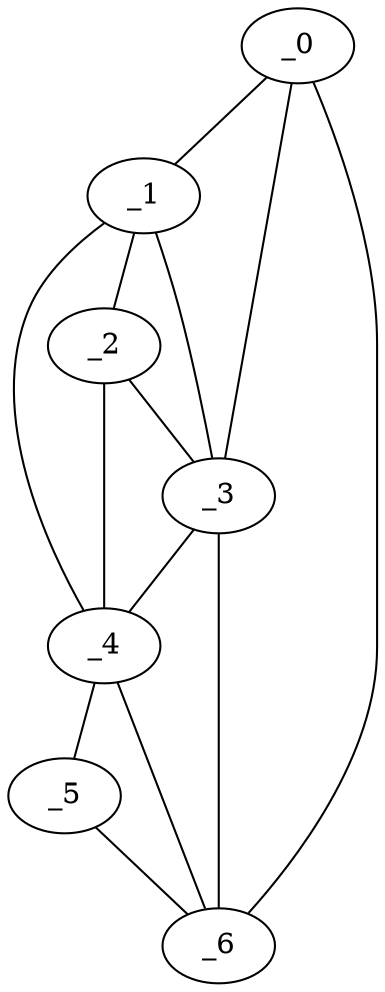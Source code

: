 graph "obj73__195.gxl" {
	_0	 [x=48,
		y=87];
	_1	 [x=66,
		y=89];
	_0 -- _1	 [valence=1];
	_3	 [x=77,
		y=80];
	_0 -- _3	 [valence=1];
	_6	 [x=124,
		y=64];
	_0 -- _6	 [valence=1];
	_2	 [x=74,
		y=87];
	_1 -- _2	 [valence=2];
	_1 -- _3	 [valence=2];
	_4	 [x=89,
		y=91];
	_1 -- _4	 [valence=1];
	_2 -- _3	 [valence=1];
	_2 -- _4	 [valence=2];
	_3 -- _4	 [valence=2];
	_3 -- _6	 [valence=1];
	_5	 [x=115,
		y=88];
	_4 -- _5	 [valence=1];
	_4 -- _6	 [valence=1];
	_5 -- _6	 [valence=1];
}
